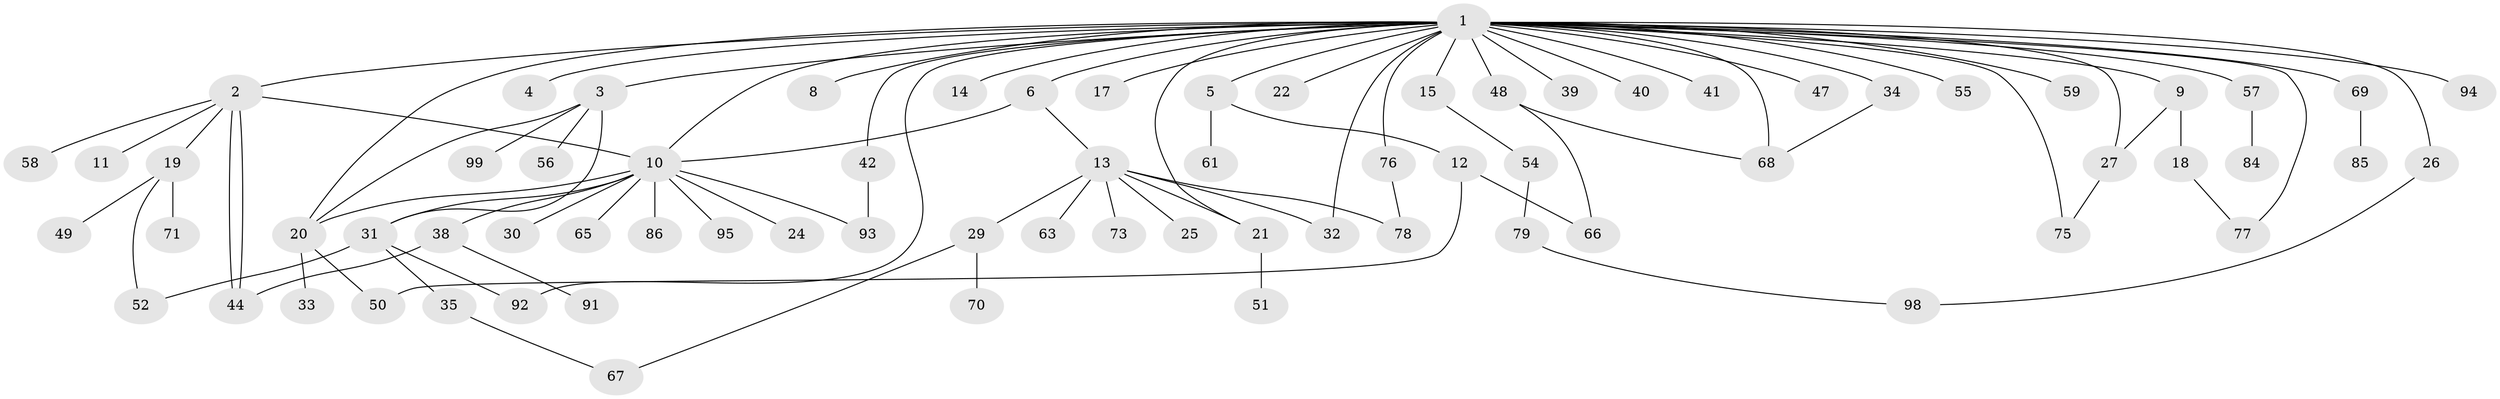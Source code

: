 // original degree distribution, {30: 0.01, 8: 0.01, 5: 0.02, 1: 0.39, 4: 0.04, 3: 0.11, 10: 0.03, 2: 0.37, 6: 0.02}
// Generated by graph-tools (version 1.1) at 2025/11/02/21/25 10:11:08]
// undirected, 74 vertices, 95 edges
graph export_dot {
graph [start="1"]
  node [color=gray90,style=filled];
  1 [super="+7"];
  2 [super="+96"];
  3 [super="+37"];
  4;
  5 [super="+23"];
  6 [super="+16"];
  8;
  9 [super="+82"];
  10 [super="+62"];
  11;
  12;
  13 [super="+28"];
  14;
  15;
  17;
  18 [super="+74"];
  19 [super="+72"];
  20 [super="+36"];
  21;
  22;
  24;
  25;
  26;
  27 [super="+53"];
  29;
  30;
  31 [super="+45"];
  32 [super="+83"];
  33;
  34 [super="+43"];
  35 [super="+64"];
  38 [super="+46"];
  39;
  40;
  41;
  42;
  44 [super="+97"];
  47;
  48 [super="+87"];
  49;
  50 [super="+60"];
  51;
  52 [super="+88"];
  54;
  55;
  56;
  57;
  58;
  59;
  61;
  63;
  65;
  66;
  67 [super="+90"];
  68;
  69;
  70;
  71;
  73;
  75 [super="+80"];
  76;
  77 [super="+81"];
  78;
  79 [super="+89"];
  84;
  85;
  86;
  91;
  92 [super="+100"];
  93;
  94;
  95;
  98;
  99;
  1 -- 2 [weight=2];
  1 -- 3 [weight=2];
  1 -- 4;
  1 -- 5;
  1 -- 6;
  1 -- 9 [weight=2];
  1 -- 14;
  1 -- 20;
  1 -- 21;
  1 -- 22;
  1 -- 26;
  1 -- 32;
  1 -- 34;
  1 -- 40;
  1 -- 41;
  1 -- 42;
  1 -- 47;
  1 -- 48;
  1 -- 55;
  1 -- 59 [weight=2];
  1 -- 69;
  1 -- 76;
  1 -- 92;
  1 -- 68;
  1 -- 39;
  1 -- 8;
  1 -- 27;
  1 -- 15;
  1 -- 17;
  1 -- 57;
  1 -- 94;
  1 -- 10;
  1 -- 75;
  1 -- 77;
  2 -- 10;
  2 -- 11;
  2 -- 19;
  2 -- 44;
  2 -- 44;
  2 -- 58;
  3 -- 20;
  3 -- 31;
  3 -- 56;
  3 -- 99;
  5 -- 12;
  5 -- 61;
  6 -- 13;
  6 -- 10;
  9 -- 18;
  9 -- 27;
  10 -- 20;
  10 -- 24;
  10 -- 30;
  10 -- 31;
  10 -- 38;
  10 -- 65;
  10 -- 93;
  10 -- 86;
  10 -- 95;
  12 -- 50;
  12 -- 66;
  13 -- 21;
  13 -- 25;
  13 -- 29;
  13 -- 32 [weight=2];
  13 -- 63;
  13 -- 73;
  13 -- 78;
  15 -- 54;
  18 -- 77;
  19 -- 49;
  19 -- 71;
  19 -- 52;
  20 -- 33;
  20 -- 50;
  21 -- 51;
  26 -- 98;
  27 -- 75;
  29 -- 67;
  29 -- 70;
  31 -- 35;
  31 -- 52;
  31 -- 92;
  34 -- 68;
  35 -- 67;
  38 -- 91;
  38 -- 44;
  42 -- 93;
  48 -- 66;
  48 -- 68;
  54 -- 79;
  57 -- 84;
  69 -- 85;
  76 -- 78;
  79 -- 98;
}
